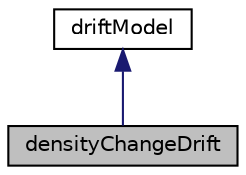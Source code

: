 digraph "densityChangeDrift"
{
  bgcolor="transparent";
  edge [fontname="Helvetica",fontsize="10",labelfontname="Helvetica",labelfontsize="10"];
  node [fontname="Helvetica",fontsize="10",shape=record];
  Node1 [label="densityChangeDrift",height=0.2,width=0.4,color="black", fillcolor="grey75", style="filled" fontcolor="black"];
  Node2 -> Node1 [dir="back",color="midnightblue",fontsize="10",style="solid",fontname="Helvetica"];
  Node2 [label="driftModel",height=0.2,width=0.4,color="black",URL="$classFoam_1_1diameterModels_1_1driftModel.html",tooltip="Base class for drift models. "];
}
